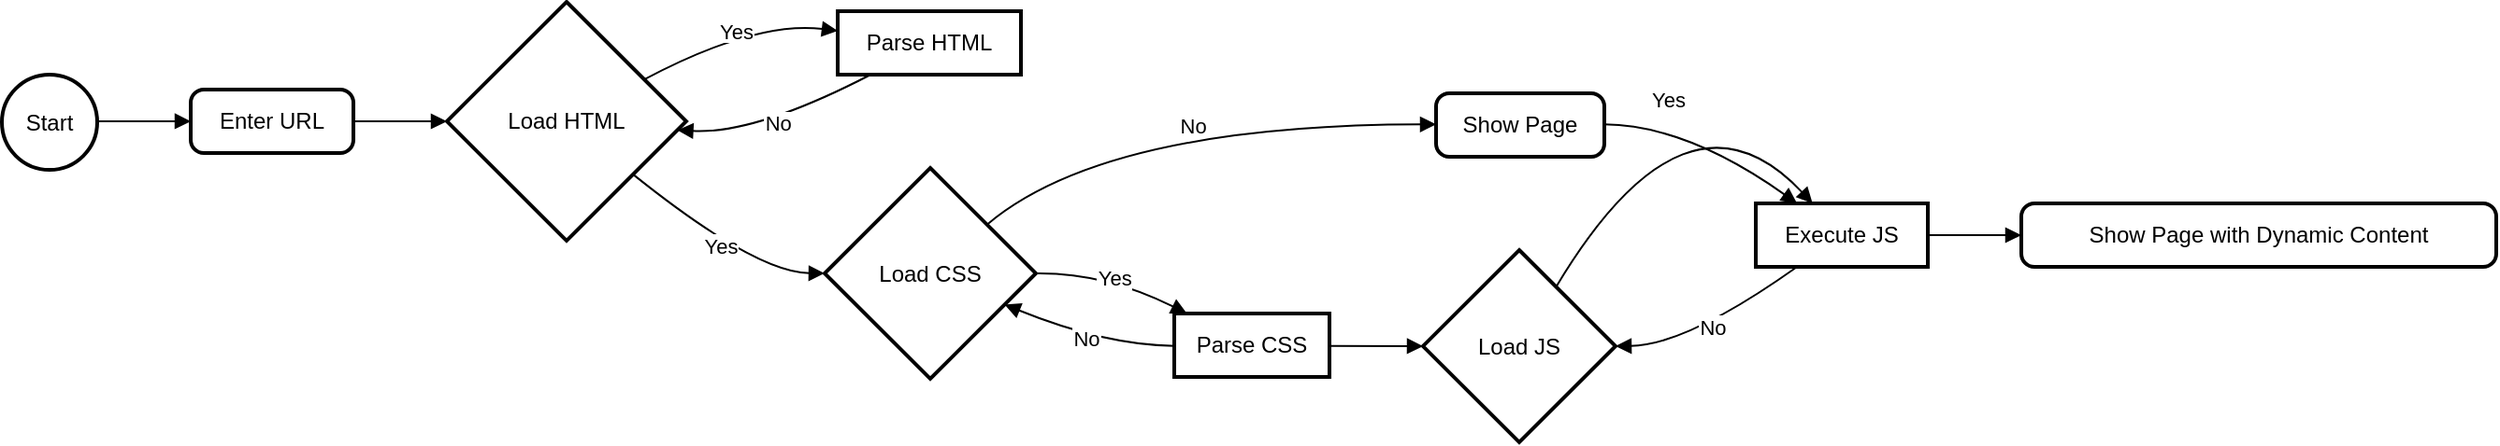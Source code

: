 <mxfile version="24.5.5" type="github">
  <diagram name="Page-1" id="_lbnr9ugzzXvoq8dnfng">
    <mxGraphModel>
      <root>
        <mxCell id="0" />
        <mxCell id="1" parent="0" />
        <mxCell id="2" value="Start" style="ellipse;aspect=fixed;strokeWidth=2;whiteSpace=wrap;" vertex="1" parent="1">
          <mxGeometry y="39" width="51" height="51" as="geometry" />
        </mxCell>
        <mxCell id="3" value="Enter URL" style="rounded=1;absoluteArcSize=1;arcSize=14;whiteSpace=wrap;strokeWidth=2;" vertex="1" parent="1">
          <mxGeometry x="101" y="47" width="87" height="34" as="geometry" />
        </mxCell>
        <mxCell id="4" value="Load HTML" style="rhombus;strokeWidth=2;whiteSpace=wrap;" vertex="1" parent="1">
          <mxGeometry x="238" width="128" height="128" as="geometry" />
        </mxCell>
        <mxCell id="5" value="Parse HTML" style="whiteSpace=wrap;strokeWidth=2;" vertex="1" parent="1">
          <mxGeometry x="447" y="5" width="98" height="34" as="geometry" />
        </mxCell>
        <mxCell id="6" value="Load CSS" style="rhombus;strokeWidth=2;whiteSpace=wrap;" vertex="1" parent="1">
          <mxGeometry x="440" y="89" width="113" height="113" as="geometry" />
        </mxCell>
        <mxCell id="7" value="Parse CSS" style="whiteSpace=wrap;strokeWidth=2;" vertex="1" parent="1">
          <mxGeometry x="627" y="167" width="83" height="34" as="geometry" />
        </mxCell>
        <mxCell id="8" value="Show Page" style="rounded=1;absoluteArcSize=1;arcSize=14;whiteSpace=wrap;strokeWidth=2;" vertex="1" parent="1">
          <mxGeometry x="767" y="49" width="90" height="34" as="geometry" />
        </mxCell>
        <mxCell id="9" value="Load JS" style="rhombus;strokeWidth=2;whiteSpace=wrap;" vertex="1" parent="1">
          <mxGeometry x="760" y="133" width="103" height="103" as="geometry" />
        </mxCell>
        <mxCell id="10" value="Execute JS" style="whiteSpace=wrap;strokeWidth=2;" vertex="1" parent="1">
          <mxGeometry x="938" y="108" width="92" height="34" as="geometry" />
        </mxCell>
        <mxCell id="11" value="Show Page with Dynamic Content" style="rounded=1;absoluteArcSize=1;arcSize=14;whiteSpace=wrap;strokeWidth=2;" vertex="1" parent="1">
          <mxGeometry x="1080" y="108" width="254" height="34" as="geometry" />
        </mxCell>
        <mxCell id="12" value="" style="curved=1;startArrow=none;endArrow=block;exitX=0.99;exitY=0.49;entryX=0;entryY=0.5;" edge="1" parent="1" source="2" target="3">
          <mxGeometry relative="1" as="geometry">
            <Array as="points" />
          </mxGeometry>
        </mxCell>
        <mxCell id="13" value="" style="curved=1;startArrow=none;endArrow=block;exitX=1;exitY=0.5;entryX=0;entryY=0.5;" edge="1" parent="1" source="3" target="4">
          <mxGeometry relative="1" as="geometry">
            <Array as="points" />
          </mxGeometry>
        </mxCell>
        <mxCell id="14" value="Yes" style="curved=1;startArrow=none;endArrow=block;exitX=1;exitY=0.23;entryX=0;entryY=0.31;" edge="1" parent="1" source="4" target="5">
          <mxGeometry relative="1" as="geometry">
            <Array as="points">
              <mxPoint x="403" y="10" />
            </Array>
          </mxGeometry>
        </mxCell>
        <mxCell id="15" value="No" style="curved=1;startArrow=none;endArrow=block;exitX=0.18;exitY=1;entryX=1;entryY=0.54;" edge="1" parent="1" source="5" target="4">
          <mxGeometry relative="1" as="geometry">
            <Array as="points">
              <mxPoint x="403" y="71" />
            </Array>
          </mxGeometry>
        </mxCell>
        <mxCell id="16" value="Yes" style="curved=1;startArrow=none;endArrow=block;exitX=1;exitY=0.9;entryX=0;entryY=0.5;" edge="1" parent="1" source="4" target="6">
          <mxGeometry relative="1" as="geometry">
            <Array as="points">
              <mxPoint x="403" y="145" />
            </Array>
          </mxGeometry>
        </mxCell>
        <mxCell id="17" value="Yes" style="curved=1;startArrow=none;endArrow=block;exitX=1;exitY=0.5;entryX=0.09;entryY=0.01;" edge="1" parent="1" source="6" target="7">
          <mxGeometry relative="1" as="geometry">
            <Array as="points">
              <mxPoint x="590" y="145" />
            </Array>
          </mxGeometry>
        </mxCell>
        <mxCell id="18" value="No" style="curved=1;startArrow=none;endArrow=block;exitX=0;exitY=0.51;entryX=1;entryY=0.71;" edge="1" parent="1" source="7" target="6">
          <mxGeometry relative="1" as="geometry">
            <Array as="points">
              <mxPoint x="590" y="184" />
            </Array>
          </mxGeometry>
        </mxCell>
        <mxCell id="19" value="No" style="curved=1;startArrow=none;endArrow=block;exitX=1;exitY=0.07;entryX=0;entryY=0.49;" edge="1" parent="1" source="6" target="8">
          <mxGeometry relative="1" as="geometry">
            <Array as="points">
              <mxPoint x="590" y="66" />
            </Array>
          </mxGeometry>
        </mxCell>
        <mxCell id="20" value="" style="curved=1;startArrow=none;endArrow=block;exitX=1;exitY=0.51;entryX=0;entryY=0.5;" edge="1" parent="1" source="7" target="9">
          <mxGeometry relative="1" as="geometry">
            <Array as="points" />
          </mxGeometry>
        </mxCell>
        <mxCell id="21" value="Yes" style="curved=1;startArrow=none;endArrow=block;exitX=0.81;exitY=0;entryX=0.33;entryY=0;" edge="1" parent="1" source="9" target="10">
          <mxGeometry relative="1" as="geometry">
            <Array as="points">
              <mxPoint x="901" y="36" />
            </Array>
          </mxGeometry>
        </mxCell>
        <mxCell id="22" value="No" style="curved=1;startArrow=none;endArrow=block;exitX=0.24;exitY=1;entryX=1.01;entryY=0.5;" edge="1" parent="1" source="10" target="9">
          <mxGeometry relative="1" as="geometry">
            <Array as="points">
              <mxPoint x="901" y="184" />
            </Array>
          </mxGeometry>
        </mxCell>
        <mxCell id="23" value="" style="curved=1;startArrow=none;endArrow=block;exitX=1;exitY=0.49;entryX=0.24;entryY=0;" edge="1" parent="1" source="8" target="10">
          <mxGeometry relative="1" as="geometry">
            <Array as="points">
              <mxPoint x="901" y="66" />
            </Array>
          </mxGeometry>
        </mxCell>
        <mxCell id="24" value="" style="curved=1;startArrow=none;endArrow=block;exitX=1;exitY=0.5;entryX=0;entryY=0.5;" edge="1" parent="1" source="10" target="11">
          <mxGeometry relative="1" as="geometry">
            <Array as="points" />
          </mxGeometry>
        </mxCell>
      </root>
    </mxGraphModel>
  </diagram>
</mxfile>
